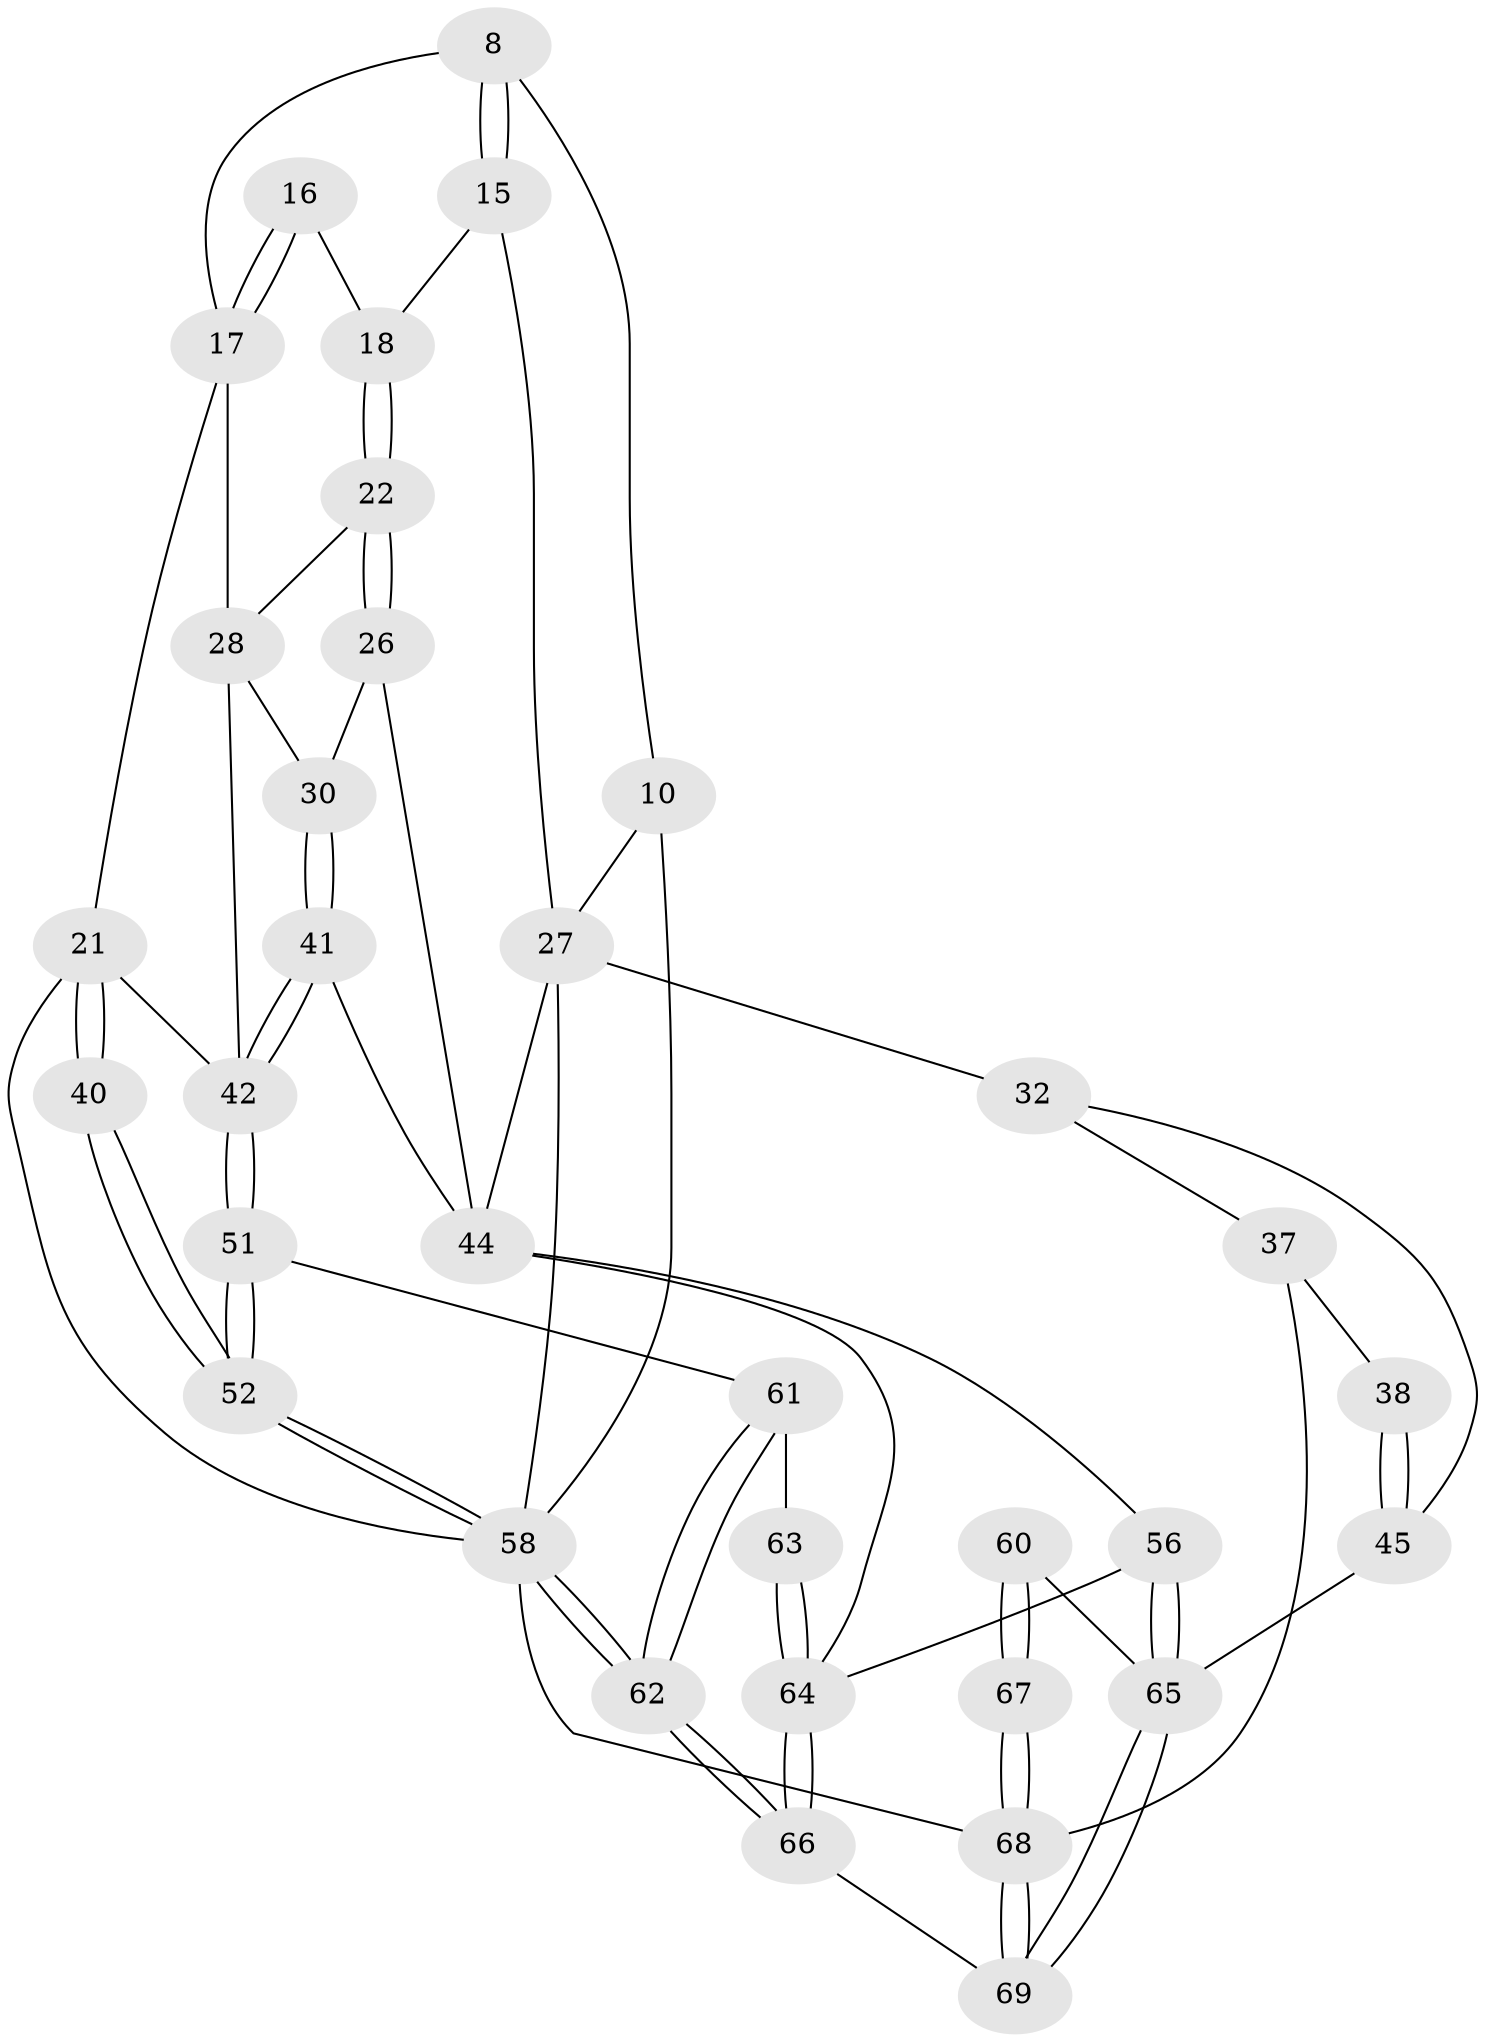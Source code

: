 // original degree distribution, {3: 0.028985507246376812, 6: 0.2318840579710145, 4: 0.2753623188405797, 5: 0.463768115942029}
// Generated by graph-tools (version 1.1) at 2025/00/03/09/25 05:00:29]
// undirected, 34 vertices, 77 edges
graph export_dot {
graph [start="1"]
  node [color=gray90,style=filled];
  8 [pos="+0.46184525305206825+0"];
  10 [pos="+0.5642691471564382+0",super="+7"];
  15 [pos="+0.4521905581019741+0.13937873041770057"];
  16 [pos="+0.28243959270498487+0.10224673876864313"];
  17 [pos="+0.19380915912441202+0.18733443680006107",super="+5+9"];
  18 [pos="+0.387331395797012+0.17784726054959368"];
  21 [pos="+0+0.3841148169705459",super="+4+3"];
  22 [pos="+0.31704725717548354+0.28057778390713"];
  26 [pos="+0.35966594484865033+0.324133025069153"];
  27 [pos="+1+0",super="+14"];
  28 [pos="+0.22938583258729547+0.4351384629908152",super="+23"];
  30 [pos="+0.28140516475100447+0.4769575588991174"];
  32 [pos="+0.7706841653639048+0.31203078208077817",super="+31"];
  37 [pos="+1+0.4806706903975324"];
  38 [pos="+0.9557594047742327+0.49673094211994273"];
  40 [pos="+0+0.38449590987144916"];
  41 [pos="+0.2979177941508125+0.5115112155727202"];
  42 [pos="+0.1414489965925124+0.5822587299483333",super="+29+20"];
  44 [pos="+0.3649432432858628+0.5522506421724199",super="+43+25"];
  45 [pos="+0.8629018571428954+0.6534177407319741",super="+34+33"];
  51 [pos="+0.14440265296185942+0.6264664347455922"];
  52 [pos="+0+0.8569631634521003"];
  56 [pos="+0.5032438366917642+0.767770271854077",super="+50+49+36"];
  58 [pos="+0+1",super="+2+11"];
  60 [pos="+0.8658916451273656+0.7447150010859837"];
  61 [pos="+0.1437618440040309+0.7862612073092728",super="+55"];
  62 [pos="+0+1"];
  63 [pos="+0.24945010325746203+0.7702744318745753",super="+54"];
  64 [pos="+0.2995545105949949+0.9174280182714695",super="+57+53"];
  65 [pos="+0.6460478613061031+0.946071788191203",super="+47+46+48+35"];
  66 [pos="+0.17239815901945546+1"];
  67 [pos="+0.896519847484167+0.936497374771053",super="+59"];
  68 [pos="+0.8151253001270702+1",super="+39"];
  69 [pos="+0.6570053679606069+1"];
  8 -- 15;
  8 -- 15;
  8 -- 10;
  8 -- 17;
  10 -- 58 [weight=2];
  10 -- 27;
  15 -- 18;
  15 -- 27;
  16 -- 17 [weight=2];
  16 -- 17;
  16 -- 18;
  17 -- 21;
  17 -- 28;
  18 -- 22;
  18 -- 22;
  21 -- 40 [weight=2];
  21 -- 40;
  21 -- 58;
  21 -- 42;
  22 -- 26;
  22 -- 26;
  22 -- 28;
  26 -- 30;
  26 -- 44;
  27 -- 58;
  27 -- 32 [weight=2];
  27 -- 44;
  28 -- 30;
  28 -- 42 [weight=2];
  30 -- 41;
  30 -- 41;
  32 -- 37;
  32 -- 45;
  37 -- 38;
  37 -- 68;
  38 -- 45 [weight=2];
  38 -- 45;
  40 -- 52;
  40 -- 52;
  41 -- 42;
  41 -- 42;
  41 -- 44;
  42 -- 51;
  42 -- 51;
  44 -- 64;
  44 -- 56 [weight=2];
  45 -- 65 [weight=2];
  51 -- 52;
  51 -- 52;
  51 -- 61;
  52 -- 58;
  52 -- 58;
  56 -- 65 [weight=3];
  56 -- 65;
  56 -- 64;
  58 -- 62;
  58 -- 62;
  58 -- 68 [weight=2];
  60 -- 67 [weight=2];
  60 -- 67;
  60 -- 65;
  61 -- 62;
  61 -- 62;
  61 -- 63 [weight=2];
  62 -- 66;
  62 -- 66;
  63 -- 64 [weight=2];
  63 -- 64;
  64 -- 66;
  64 -- 66;
  65 -- 69;
  65 -- 69;
  66 -- 69;
  67 -- 68 [weight=2];
  67 -- 68;
  68 -- 69;
  68 -- 69;
}
